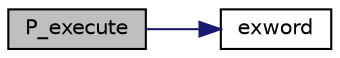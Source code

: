 digraph "P_execute"
{
  edge [fontname="Helvetica",fontsize="10",labelfontname="Helvetica",labelfontsize="10"];
  node [fontname="Helvetica",fontsize="10",shape=record];
  rankdir="LR";
  Node534 [label="P_execute",height=0.2,width=0.4,color="black", fillcolor="grey75", style="filled", fontcolor="black"];
  Node534 -> Node535 [color="midnightblue",fontsize="10",style="solid",fontname="Helvetica"];
  Node535 [label="exword",height=0.2,width=0.4,color="black", fillcolor="white", style="filled",URL="$atlast_8c.html#a2404f96aca9eb4d38d0b77c7f3876d90"];
}
